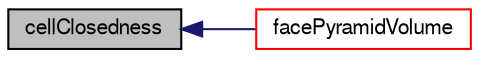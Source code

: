 digraph "cellClosedness"
{
  bgcolor="transparent";
  edge [fontname="FreeSans",fontsize="10",labelfontname="FreeSans",labelfontsize="10"];
  node [fontname="FreeSans",fontsize="10",shape=record];
  rankdir="LR";
  Node379 [label="cellClosedness",height=0.2,width=0.4,color="black", fillcolor="grey75", style="filled", fontcolor="black"];
  Node379 -> Node380 [dir="back",color="midnightblue",fontsize="10",style="solid",fontname="FreeSans"];
  Node380 [label="facePyramidVolume",height=0.2,width=0.4,color="red",URL="$a27534.html#aab4eea20bacd77eef1060af3f16adc26",tooltip="Generate face pyramid volume fields. "];
}
